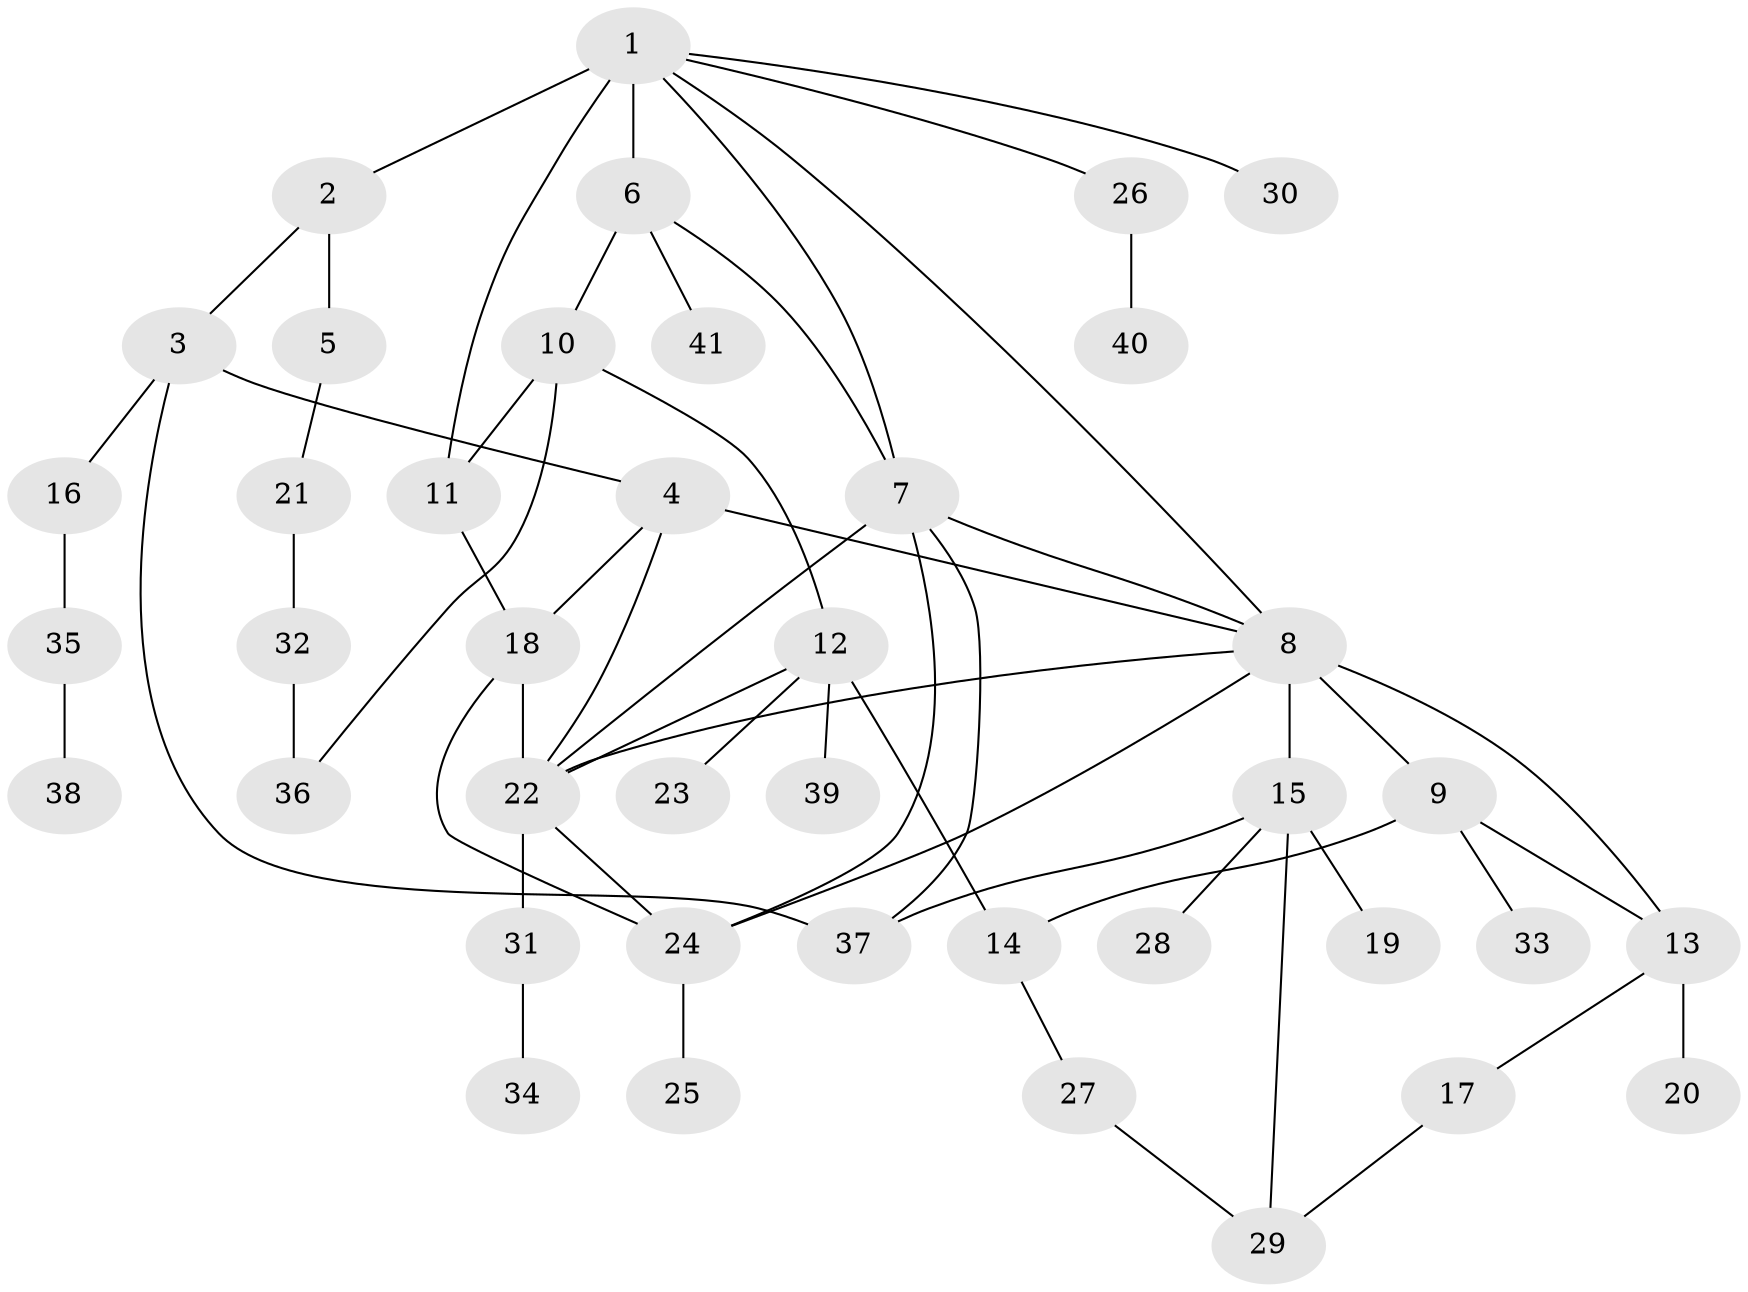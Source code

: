 // original degree distribution, {7: 0.014925373134328358, 5: 0.07462686567164178, 4: 0.05970149253731343, 3: 0.1865671641791045, 1: 0.373134328358209, 2: 0.27611940298507465, 9: 0.007462686567164179, 8: 0.007462686567164179}
// Generated by graph-tools (version 1.1) at 2025/48/03/04/25 22:48:58]
// undirected, 41 vertices, 59 edges
graph export_dot {
  node [color=gray90,style=filled];
  1;
  2;
  3;
  4;
  5;
  6;
  7;
  8;
  9;
  10;
  11;
  12;
  13;
  14;
  15;
  16;
  17;
  18;
  19;
  20;
  21;
  22;
  23;
  24;
  25;
  26;
  27;
  28;
  29;
  30;
  31;
  32;
  33;
  34;
  35;
  36;
  37;
  38;
  39;
  40;
  41;
  1 -- 2 [weight=4.0];
  1 -- 6 [weight=2.0];
  1 -- 7 [weight=1.0];
  1 -- 8 [weight=1.0];
  1 -- 11 [weight=1.0];
  1 -- 26 [weight=1.0];
  1 -- 30 [weight=1.0];
  2 -- 3 [weight=1.0];
  2 -- 5 [weight=1.0];
  3 -- 4 [weight=1.0];
  3 -- 16 [weight=1.0];
  3 -- 37 [weight=1.0];
  4 -- 8 [weight=1.0];
  4 -- 18 [weight=1.0];
  4 -- 22 [weight=1.0];
  5 -- 21 [weight=1.0];
  6 -- 7 [weight=1.0];
  6 -- 10 [weight=1.0];
  6 -- 41 [weight=1.0];
  7 -- 8 [weight=1.0];
  7 -- 22 [weight=2.0];
  7 -- 24 [weight=1.0];
  7 -- 37 [weight=1.0];
  8 -- 9 [weight=2.0];
  8 -- 13 [weight=4.0];
  8 -- 15 [weight=1.0];
  8 -- 22 [weight=2.0];
  8 -- 24 [weight=1.0];
  9 -- 13 [weight=1.0];
  9 -- 14 [weight=1.0];
  9 -- 33 [weight=1.0];
  10 -- 11 [weight=1.0];
  10 -- 12 [weight=1.0];
  10 -- 36 [weight=1.0];
  11 -- 18 [weight=1.0];
  12 -- 14 [weight=3.0];
  12 -- 22 [weight=1.0];
  12 -- 23 [weight=1.0];
  12 -- 39 [weight=1.0];
  13 -- 17 [weight=1.0];
  13 -- 20 [weight=1.0];
  14 -- 27 [weight=1.0];
  15 -- 19 [weight=1.0];
  15 -- 28 [weight=1.0];
  15 -- 29 [weight=1.0];
  15 -- 37 [weight=1.0];
  16 -- 35 [weight=1.0];
  17 -- 29 [weight=1.0];
  18 -- 22 [weight=5.0];
  18 -- 24 [weight=1.0];
  21 -- 32 [weight=2.0];
  22 -- 24 [weight=1.0];
  22 -- 31 [weight=1.0];
  24 -- 25 [weight=1.0];
  26 -- 40 [weight=1.0];
  27 -- 29 [weight=1.0];
  31 -- 34 [weight=1.0];
  32 -- 36 [weight=1.0];
  35 -- 38 [weight=1.0];
}
